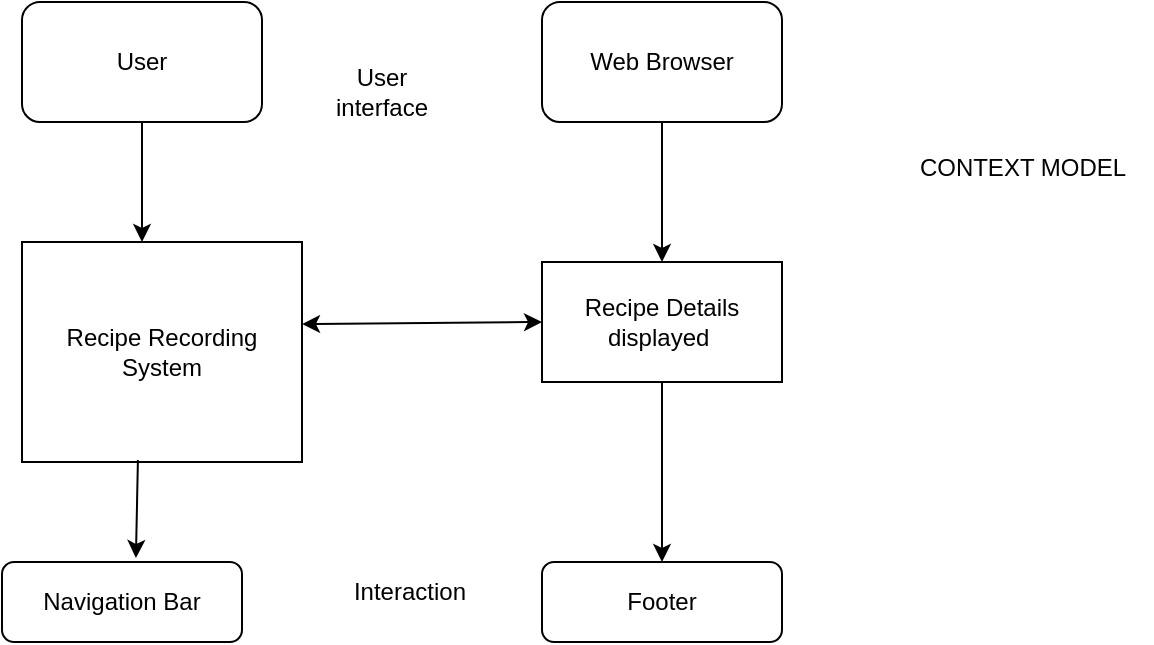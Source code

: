 <mxfile version="21.3.8" type="google">
  <diagram name="Page-1" id="RWOHnJ2c_oVUxYmJrDg1">
    <mxGraphModel grid="1" page="1" gridSize="10" guides="1" tooltips="1" connect="1" arrows="1" fold="1" pageScale="1" pageWidth="827" pageHeight="1169" math="0" shadow="0">
      <root>
        <mxCell id="0" />
        <mxCell id="1" parent="0" />
        <mxCell id="mia1unRl5XpVoKScIOjI-4" value="Recipe Recording System" style="rounded=0;whiteSpace=wrap;html=1;" vertex="1" parent="1">
          <mxGeometry x="190" y="150" width="140" height="110" as="geometry" />
        </mxCell>
        <mxCell id="mia1unRl5XpVoKScIOjI-5" value="Recipe Details displayed&amp;nbsp;" style="rounded=0;whiteSpace=wrap;html=1;" vertex="1" parent="1">
          <mxGeometry x="450" y="160" width="120" height="60" as="geometry" />
        </mxCell>
        <mxCell id="mia1unRl5XpVoKScIOjI-7" value="Navigation Bar" style="rounded=1;whiteSpace=wrap;html=1;" vertex="1" parent="1">
          <mxGeometry x="180" y="310" width="120" height="40" as="geometry" />
        </mxCell>
        <mxCell id="mia1unRl5XpVoKScIOjI-8" value="Footer" style="rounded=1;whiteSpace=wrap;html=1;" vertex="1" parent="1">
          <mxGeometry x="450" y="310" width="120" height="40" as="geometry" />
        </mxCell>
        <mxCell id="mia1unRl5XpVoKScIOjI-9" value="User" style="rounded=1;whiteSpace=wrap;html=1;" vertex="1" parent="1">
          <mxGeometry x="190" y="30" width="120" height="60" as="geometry" />
        </mxCell>
        <mxCell id="mia1unRl5XpVoKScIOjI-10" value="Web Browser" style="rounded=1;whiteSpace=wrap;html=1;" vertex="1" parent="1">
          <mxGeometry x="450" y="30" width="120" height="60" as="geometry" />
        </mxCell>
        <mxCell id="mia1unRl5XpVoKScIOjI-11" value="" style="endArrow=classic;startArrow=classic;html=1;rounded=0;exitX=1;exitY=0.373;exitDx=0;exitDy=0;exitPerimeter=0;entryX=0;entryY=0.5;entryDx=0;entryDy=0;" edge="1" parent="1" source="mia1unRl5XpVoKScIOjI-4" target="mia1unRl5XpVoKScIOjI-5">
          <mxGeometry width="50" height="50" relative="1" as="geometry">
            <mxPoint x="600" y="170" as="sourcePoint" />
            <mxPoint x="650" y="120" as="targetPoint" />
          </mxGeometry>
        </mxCell>
        <mxCell id="mia1unRl5XpVoKScIOjI-13" value="" style="endArrow=classic;html=1;rounded=0;exitX=0.414;exitY=0.991;exitDx=0;exitDy=0;exitPerimeter=0;entryX=0.558;entryY=-0.05;entryDx=0;entryDy=0;entryPerimeter=0;" edge="1" parent="1" source="mia1unRl5XpVoKScIOjI-4" target="mia1unRl5XpVoKScIOjI-7">
          <mxGeometry width="50" height="50" relative="1" as="geometry">
            <mxPoint x="600" y="170" as="sourcePoint" />
            <mxPoint x="650" y="120" as="targetPoint" />
          </mxGeometry>
        </mxCell>
        <mxCell id="mia1unRl5XpVoKScIOjI-14" value="" style="endArrow=classic;html=1;rounded=0;entryX=0.5;entryY=0;entryDx=0;entryDy=0;exitX=0.5;exitY=1;exitDx=0;exitDy=0;" edge="1" parent="1" source="mia1unRl5XpVoKScIOjI-5" target="mia1unRl5XpVoKScIOjI-8">
          <mxGeometry width="50" height="50" relative="1" as="geometry">
            <mxPoint x="510" y="230" as="sourcePoint" />
            <mxPoint x="520" y="310" as="targetPoint" />
          </mxGeometry>
        </mxCell>
        <mxCell id="mia1unRl5XpVoKScIOjI-15" value="" style="endArrow=classic;html=1;rounded=0;entryX=0.5;entryY=0;entryDx=0;entryDy=0;" edge="1" parent="1" source="mia1unRl5XpVoKScIOjI-10" target="mia1unRl5XpVoKScIOjI-5">
          <mxGeometry width="50" height="50" relative="1" as="geometry">
            <mxPoint x="600" y="170" as="sourcePoint" />
            <mxPoint x="650" y="120" as="targetPoint" />
          </mxGeometry>
        </mxCell>
        <mxCell id="mia1unRl5XpVoKScIOjI-16" value="" style="endArrow=classic;html=1;rounded=0;exitX=0.5;exitY=1;exitDx=0;exitDy=0;" edge="1" parent="1" source="mia1unRl5XpVoKScIOjI-9">
          <mxGeometry width="50" height="50" relative="1" as="geometry">
            <mxPoint x="600" y="170" as="sourcePoint" />
            <mxPoint x="250" y="150" as="targetPoint" />
          </mxGeometry>
        </mxCell>
        <mxCell id="mia1unRl5XpVoKScIOjI-17" value="CONTEXT MODEL" style="text;html=1;align=center;verticalAlign=middle;resizable=0;points=[];autosize=1;strokeColor=none;fillColor=none;" vertex="1" parent="1">
          <mxGeometry x="625" y="98" width="130" height="30" as="geometry" />
        </mxCell>
        <mxCell id="sS3GnWVqKojjnZtpifjS-1" value="User interface" style="text;html=1;strokeColor=none;fillColor=none;align=center;verticalAlign=middle;whiteSpace=wrap;rounded=0;" vertex="1" parent="1">
          <mxGeometry x="340" y="60" width="60" height="30" as="geometry" />
        </mxCell>
        <mxCell id="sS3GnWVqKojjnZtpifjS-3" style="edgeStyle=orthogonalEdgeStyle;rounded=0;orthogonalLoop=1;jettySize=auto;html=1;exitX=0.5;exitY=1;exitDx=0;exitDy=0;" edge="1" parent="1" source="sS3GnWVqKojjnZtpifjS-1" target="sS3GnWVqKojjnZtpifjS-1">
          <mxGeometry relative="1" as="geometry" />
        </mxCell>
        <mxCell id="sS3GnWVqKojjnZtpifjS-4" value="Interaction" style="text;html=1;strokeColor=none;fillColor=none;align=center;verticalAlign=middle;whiteSpace=wrap;rounded=0;" vertex="1" parent="1">
          <mxGeometry x="354" y="310" width="60" height="30" as="geometry" />
        </mxCell>
      </root>
    </mxGraphModel>
  </diagram>
</mxfile>
